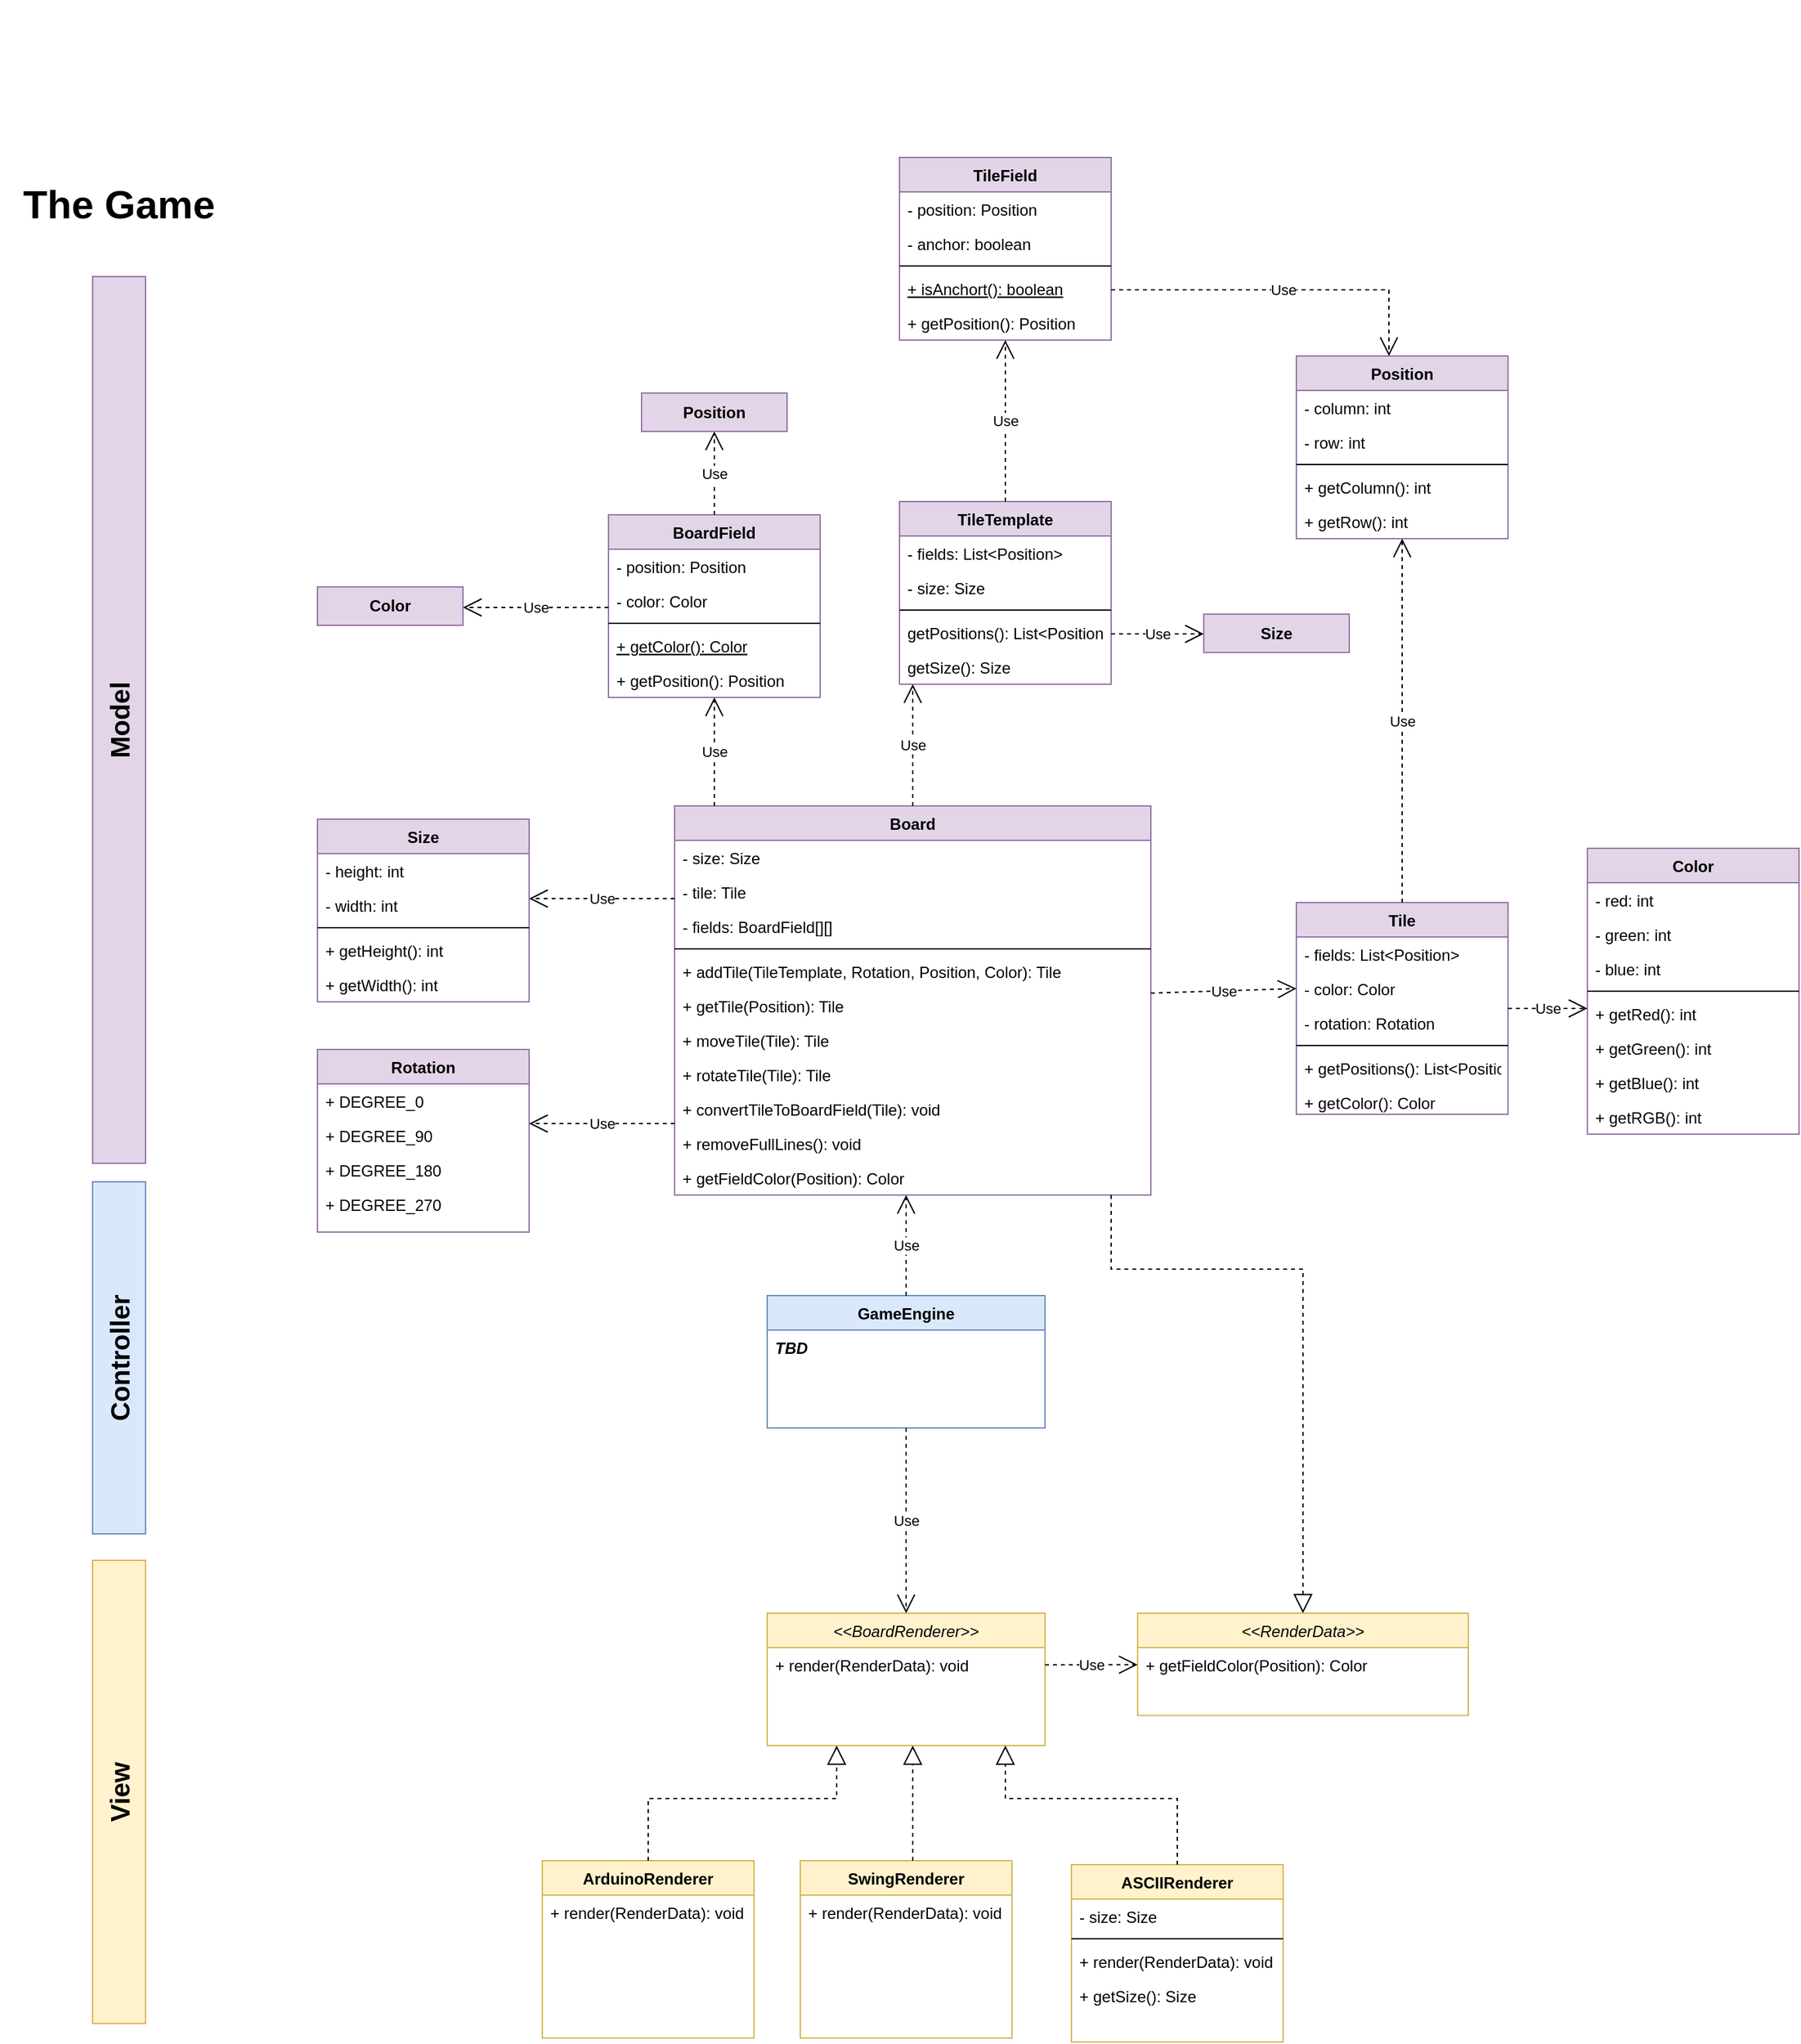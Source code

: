 <mxfile version="18.0.3" type="github">
  <diagram id="I19cCAetzlFQS34KMGv6" name="Page-1">
    <mxGraphModel dx="3570" dy="2057" grid="1" gridSize="10" guides="1" tooltips="1" connect="1" arrows="1" fold="1" page="1" pageScale="1" pageWidth="827" pageHeight="1169" math="0" shadow="0">
      <root>
        <mxCell id="0" />
        <mxCell id="1" parent="0" />
        <mxCell id="2TAsUPGaxT-rRpuEJa2o-104" value="TileTemplate" style="swimlane;fontStyle=1;align=center;verticalAlign=top;childLayout=stackLayout;horizontal=1;startSize=26;horizontalStack=0;resizeParent=1;resizeLast=0;collapsible=1;marginBottom=0;rounded=0;shadow=0;strokeWidth=1;fillColor=#e1d5e7;strokeColor=#9673a6;" vertex="1" parent="1">
          <mxGeometry x="700" y="400" width="160" height="138" as="geometry">
            <mxRectangle x="130" y="380" width="160" height="26" as="alternateBounds" />
          </mxGeometry>
        </mxCell>
        <mxCell id="2TAsUPGaxT-rRpuEJa2o-105" value="- fields: List&lt;Position&gt;" style="text;align=left;verticalAlign=top;spacingLeft=4;spacingRight=4;overflow=hidden;rotatable=0;points=[[0,0.5],[1,0.5]];portConstraint=eastwest;" vertex="1" parent="2TAsUPGaxT-rRpuEJa2o-104">
          <mxGeometry y="26" width="160" height="26" as="geometry" />
        </mxCell>
        <mxCell id="2TAsUPGaxT-rRpuEJa2o-106" value="- size: Size" style="text;align=left;verticalAlign=top;spacingLeft=4;spacingRight=4;overflow=hidden;rotatable=0;points=[[0,0.5],[1,0.5]];portConstraint=eastwest;" vertex="1" parent="2TAsUPGaxT-rRpuEJa2o-104">
          <mxGeometry y="52" width="160" height="26" as="geometry" />
        </mxCell>
        <mxCell id="2TAsUPGaxT-rRpuEJa2o-107" value="" style="line;html=1;strokeWidth=1;align=left;verticalAlign=middle;spacingTop=-1;spacingLeft=3;spacingRight=3;rotatable=0;labelPosition=right;points=[];portConstraint=eastwest;" vertex="1" parent="2TAsUPGaxT-rRpuEJa2o-104">
          <mxGeometry y="78" width="160" height="8" as="geometry" />
        </mxCell>
        <mxCell id="2TAsUPGaxT-rRpuEJa2o-108" value="getPositions(): List&lt;Position&gt;" style="text;align=left;verticalAlign=top;spacingLeft=4;spacingRight=4;overflow=hidden;rotatable=0;points=[[0,0.5],[1,0.5]];portConstraint=eastwest;fontStyle=0" vertex="1" parent="2TAsUPGaxT-rRpuEJa2o-104">
          <mxGeometry y="86" width="160" height="26" as="geometry" />
        </mxCell>
        <mxCell id="2TAsUPGaxT-rRpuEJa2o-109" value="getSize(): Size" style="text;align=left;verticalAlign=top;spacingLeft=4;spacingRight=4;overflow=hidden;rotatable=0;points=[[0,0.5],[1,0.5]];portConstraint=eastwest;fontStyle=0" vertex="1" parent="2TAsUPGaxT-rRpuEJa2o-104">
          <mxGeometry y="112" width="160" height="26" as="geometry" />
        </mxCell>
        <mxCell id="2TAsUPGaxT-rRpuEJa2o-110" value="Size" style="swimlane;fontStyle=1;align=center;verticalAlign=top;childLayout=stackLayout;horizontal=1;startSize=26;horizontalStack=0;resizeParent=1;resizeLast=0;collapsible=1;marginBottom=0;rounded=0;shadow=0;strokeWidth=1;fillColor=#e1d5e7;strokeColor=#9673a6;" vertex="1" parent="1">
          <mxGeometry x="260" y="640" width="160" height="138" as="geometry">
            <mxRectangle x="340" y="380" width="170" height="26" as="alternateBounds" />
          </mxGeometry>
        </mxCell>
        <mxCell id="2TAsUPGaxT-rRpuEJa2o-111" value="- height: int&#xa;" style="text;align=left;verticalAlign=top;spacingLeft=4;spacingRight=4;overflow=hidden;rotatable=0;points=[[0,0.5],[1,0.5]];portConstraint=eastwest;" vertex="1" parent="2TAsUPGaxT-rRpuEJa2o-110">
          <mxGeometry y="26" width="160" height="26" as="geometry" />
        </mxCell>
        <mxCell id="2TAsUPGaxT-rRpuEJa2o-112" value="- width: int" style="text;strokeColor=none;fillColor=none;align=left;verticalAlign=top;spacingLeft=4;spacingRight=4;overflow=hidden;rotatable=0;points=[[0,0.5],[1,0.5]];portConstraint=eastwest;" vertex="1" parent="2TAsUPGaxT-rRpuEJa2o-110">
          <mxGeometry y="52" width="160" height="26" as="geometry" />
        </mxCell>
        <mxCell id="2TAsUPGaxT-rRpuEJa2o-113" value="" style="line;html=1;strokeWidth=1;align=left;verticalAlign=middle;spacingTop=-1;spacingLeft=3;spacingRight=3;rotatable=0;labelPosition=right;points=[];portConstraint=eastwest;" vertex="1" parent="2TAsUPGaxT-rRpuEJa2o-110">
          <mxGeometry y="78" width="160" height="8" as="geometry" />
        </mxCell>
        <mxCell id="2TAsUPGaxT-rRpuEJa2o-114" value="+ getHeight(): int" style="text;strokeColor=none;fillColor=none;align=left;verticalAlign=top;spacingLeft=4;spacingRight=4;overflow=hidden;rotatable=0;points=[[0,0.5],[1,0.5]];portConstraint=eastwest;" vertex="1" parent="2TAsUPGaxT-rRpuEJa2o-110">
          <mxGeometry y="86" width="160" height="26" as="geometry" />
        </mxCell>
        <mxCell id="2TAsUPGaxT-rRpuEJa2o-115" value="+ getWidth(): int" style="text;strokeColor=none;fillColor=none;align=left;verticalAlign=top;spacingLeft=4;spacingRight=4;overflow=hidden;rotatable=0;points=[[0,0.5],[1,0.5]];portConstraint=eastwest;" vertex="1" parent="2TAsUPGaxT-rRpuEJa2o-110">
          <mxGeometry y="112" width="160" height="26" as="geometry" />
        </mxCell>
        <mxCell id="2TAsUPGaxT-rRpuEJa2o-116" value="Board" style="swimlane;fontStyle=1;align=center;verticalAlign=top;childLayout=stackLayout;horizontal=1;startSize=26;horizontalStack=0;resizeParent=1;resizeLast=0;collapsible=1;marginBottom=0;rounded=0;shadow=0;strokeWidth=1;fillColor=#e1d5e7;strokeColor=#9673a6;" vertex="1" parent="1">
          <mxGeometry x="530" y="630" width="360" height="294" as="geometry">
            <mxRectangle x="550" y="140" width="160" height="26" as="alternateBounds" />
          </mxGeometry>
        </mxCell>
        <mxCell id="2TAsUPGaxT-rRpuEJa2o-117" value="- size: Size" style="text;align=left;verticalAlign=top;spacingLeft=4;spacingRight=4;overflow=hidden;rotatable=0;points=[[0,0.5],[1,0.5]];portConstraint=eastwest;" vertex="1" parent="2TAsUPGaxT-rRpuEJa2o-116">
          <mxGeometry y="26" width="360" height="26" as="geometry" />
        </mxCell>
        <mxCell id="2TAsUPGaxT-rRpuEJa2o-118" value="- tile: Tile" style="text;align=left;verticalAlign=top;spacingLeft=4;spacingRight=4;overflow=hidden;rotatable=0;points=[[0,0.5],[1,0.5]];portConstraint=eastwest;rounded=0;shadow=0;html=0;" vertex="1" parent="2TAsUPGaxT-rRpuEJa2o-116">
          <mxGeometry y="52" width="360" height="26" as="geometry" />
        </mxCell>
        <mxCell id="2TAsUPGaxT-rRpuEJa2o-119" value="- fields: BoardField[][]" style="text;align=left;verticalAlign=top;spacingLeft=4;spacingRight=4;overflow=hidden;rotatable=0;points=[[0,0.5],[1,0.5]];portConstraint=eastwest;rounded=0;shadow=0;html=0;" vertex="1" parent="2TAsUPGaxT-rRpuEJa2o-116">
          <mxGeometry y="78" width="360" height="26" as="geometry" />
        </mxCell>
        <mxCell id="2TAsUPGaxT-rRpuEJa2o-120" value="" style="line;html=1;strokeWidth=1;align=left;verticalAlign=middle;spacingTop=-1;spacingLeft=3;spacingRight=3;rotatable=0;labelPosition=right;points=[];portConstraint=eastwest;" vertex="1" parent="2TAsUPGaxT-rRpuEJa2o-116">
          <mxGeometry y="104" width="360" height="8" as="geometry" />
        </mxCell>
        <mxCell id="2TAsUPGaxT-rRpuEJa2o-121" value="+ addTile(TileTemplate, Rotation, Position, Color): Tile" style="text;align=left;verticalAlign=top;spacingLeft=4;spacingRight=4;overflow=hidden;rotatable=0;points=[[0,0.5],[1,0.5]];portConstraint=eastwest;" vertex="1" parent="2TAsUPGaxT-rRpuEJa2o-116">
          <mxGeometry y="112" width="360" height="26" as="geometry" />
        </mxCell>
        <mxCell id="2TAsUPGaxT-rRpuEJa2o-122" value="+ getTile(Position): Tile" style="text;align=left;verticalAlign=top;spacingLeft=4;spacingRight=4;overflow=hidden;rotatable=0;points=[[0,0.5],[1,0.5]];portConstraint=eastwest;" vertex="1" parent="2TAsUPGaxT-rRpuEJa2o-116">
          <mxGeometry y="138" width="360" height="26" as="geometry" />
        </mxCell>
        <mxCell id="2TAsUPGaxT-rRpuEJa2o-123" value="+ moveTile(Tile): Tile" style="text;strokeColor=none;fillColor=none;align=left;verticalAlign=top;spacingLeft=4;spacingRight=4;overflow=hidden;rotatable=0;points=[[0,0.5],[1,0.5]];portConstraint=eastwest;" vertex="1" parent="2TAsUPGaxT-rRpuEJa2o-116">
          <mxGeometry y="164" width="360" height="26" as="geometry" />
        </mxCell>
        <mxCell id="2TAsUPGaxT-rRpuEJa2o-124" value="+ rotateTile(Tile): Tile" style="text;strokeColor=none;fillColor=none;align=left;verticalAlign=top;spacingLeft=4;spacingRight=4;overflow=hidden;rotatable=0;points=[[0,0.5],[1,0.5]];portConstraint=eastwest;" vertex="1" parent="2TAsUPGaxT-rRpuEJa2o-116">
          <mxGeometry y="190" width="360" height="26" as="geometry" />
        </mxCell>
        <mxCell id="2TAsUPGaxT-rRpuEJa2o-125" value="+ convertTileToBoardField(Tile): void" style="text;strokeColor=none;fillColor=none;align=left;verticalAlign=top;spacingLeft=4;spacingRight=4;overflow=hidden;rotatable=0;points=[[0,0.5],[1,0.5]];portConstraint=eastwest;" vertex="1" parent="2TAsUPGaxT-rRpuEJa2o-116">
          <mxGeometry y="216" width="360" height="26" as="geometry" />
        </mxCell>
        <mxCell id="2TAsUPGaxT-rRpuEJa2o-126" value="+ removeFullLines(): void" style="text;strokeColor=none;fillColor=none;align=left;verticalAlign=top;spacingLeft=4;spacingRight=4;overflow=hidden;rotatable=0;points=[[0,0.5],[1,0.5]];portConstraint=eastwest;" vertex="1" parent="2TAsUPGaxT-rRpuEJa2o-116">
          <mxGeometry y="242" width="360" height="26" as="geometry" />
        </mxCell>
        <mxCell id="2TAsUPGaxT-rRpuEJa2o-127" value="+ getFieldColor(Position): Color" style="text;strokeColor=none;fillColor=none;align=left;verticalAlign=top;spacingLeft=4;spacingRight=4;overflow=hidden;rotatable=0;points=[[0,0.5],[1,0.5]];portConstraint=eastwest;" vertex="1" parent="2TAsUPGaxT-rRpuEJa2o-116">
          <mxGeometry y="268" width="360" height="26" as="geometry" />
        </mxCell>
        <mxCell id="2TAsUPGaxT-rRpuEJa2o-128" value="Position" style="swimlane;fontStyle=1;align=center;verticalAlign=top;childLayout=stackLayout;horizontal=1;startSize=26;horizontalStack=0;resizeParent=1;resizeParentMax=0;resizeLast=0;collapsible=1;marginBottom=0;fillColor=#e1d5e7;strokeColor=#9673a6;" vertex="1" parent="1">
          <mxGeometry x="1000" y="290" width="160" height="138" as="geometry" />
        </mxCell>
        <mxCell id="2TAsUPGaxT-rRpuEJa2o-129" value="- column: int" style="text;strokeColor=none;fillColor=none;align=left;verticalAlign=top;spacingLeft=4;spacingRight=4;overflow=hidden;rotatable=0;points=[[0,0.5],[1,0.5]];portConstraint=eastwest;" vertex="1" parent="2TAsUPGaxT-rRpuEJa2o-128">
          <mxGeometry y="26" width="160" height="26" as="geometry" />
        </mxCell>
        <mxCell id="2TAsUPGaxT-rRpuEJa2o-130" value="- row: int" style="text;strokeColor=none;fillColor=none;align=left;verticalAlign=top;spacingLeft=4;spacingRight=4;overflow=hidden;rotatable=0;points=[[0,0.5],[1,0.5]];portConstraint=eastwest;" vertex="1" parent="2TAsUPGaxT-rRpuEJa2o-128">
          <mxGeometry y="52" width="160" height="26" as="geometry" />
        </mxCell>
        <mxCell id="2TAsUPGaxT-rRpuEJa2o-131" value="" style="line;strokeWidth=1;fillColor=none;align=left;verticalAlign=middle;spacingTop=-1;spacingLeft=3;spacingRight=3;rotatable=0;labelPosition=right;points=[];portConstraint=eastwest;" vertex="1" parent="2TAsUPGaxT-rRpuEJa2o-128">
          <mxGeometry y="78" width="160" height="8" as="geometry" />
        </mxCell>
        <mxCell id="2TAsUPGaxT-rRpuEJa2o-132" value="+ getColumn(): int" style="text;strokeColor=none;fillColor=none;align=left;verticalAlign=top;spacingLeft=4;spacingRight=4;overflow=hidden;rotatable=0;points=[[0,0.5],[1,0.5]];portConstraint=eastwest;" vertex="1" parent="2TAsUPGaxT-rRpuEJa2o-128">
          <mxGeometry y="86" width="160" height="26" as="geometry" />
        </mxCell>
        <mxCell id="2TAsUPGaxT-rRpuEJa2o-133" value="+ getRow(): int" style="text;strokeColor=none;fillColor=none;align=left;verticalAlign=top;spacingLeft=4;spacingRight=4;overflow=hidden;rotatable=0;points=[[0,0.5],[1,0.5]];portConstraint=eastwest;" vertex="1" parent="2TAsUPGaxT-rRpuEJa2o-128">
          <mxGeometry y="112" width="160" height="26" as="geometry" />
        </mxCell>
        <mxCell id="2TAsUPGaxT-rRpuEJa2o-134" value="" style="shape=image;html=1;verticalAlign=top;verticalLabelPosition=bottom;labelBackgroundColor=#ffffff;imageAspect=0;aspect=fixed;image=https://cdn1.iconfinder.com/data/icons/CrystalClear/128x128/apps/ksirtet.png" vertex="1" parent="1">
          <mxGeometry x="46" y="21" width="128" height="128" as="geometry" />
        </mxCell>
        <mxCell id="2TAsUPGaxT-rRpuEJa2o-135" value="TileField" style="swimlane;fontStyle=1;align=center;verticalAlign=top;childLayout=stackLayout;horizontal=1;startSize=26;horizontalStack=0;resizeParent=1;resizeLast=0;collapsible=1;marginBottom=0;rounded=0;shadow=0;strokeWidth=1;fillColor=#e1d5e7;strokeColor=#9673a6;" vertex="1" parent="1">
          <mxGeometry x="700" y="140" width="160" height="138" as="geometry">
            <mxRectangle x="130" y="380" width="160" height="26" as="alternateBounds" />
          </mxGeometry>
        </mxCell>
        <mxCell id="2TAsUPGaxT-rRpuEJa2o-136" value="- position: Position" style="text;align=left;verticalAlign=top;spacingLeft=4;spacingRight=4;overflow=hidden;rotatable=0;points=[[0,0.5],[1,0.5]];portConstraint=eastwest;" vertex="1" parent="2TAsUPGaxT-rRpuEJa2o-135">
          <mxGeometry y="26" width="160" height="26" as="geometry" />
        </mxCell>
        <mxCell id="2TAsUPGaxT-rRpuEJa2o-137" value="- anchor: boolean" style="text;strokeColor=none;fillColor=none;align=left;verticalAlign=top;spacingLeft=4;spacingRight=4;overflow=hidden;rotatable=0;points=[[0,0.5],[1,0.5]];portConstraint=eastwest;" vertex="1" parent="2TAsUPGaxT-rRpuEJa2o-135">
          <mxGeometry y="52" width="160" height="26" as="geometry" />
        </mxCell>
        <mxCell id="2TAsUPGaxT-rRpuEJa2o-138" value="" style="line;html=1;strokeWidth=1;align=left;verticalAlign=middle;spacingTop=-1;spacingLeft=3;spacingRight=3;rotatable=0;labelPosition=right;points=[];portConstraint=eastwest;" vertex="1" parent="2TAsUPGaxT-rRpuEJa2o-135">
          <mxGeometry y="78" width="160" height="8" as="geometry" />
        </mxCell>
        <mxCell id="2TAsUPGaxT-rRpuEJa2o-139" value="+ isAnchort(): boolean" style="text;align=left;verticalAlign=top;spacingLeft=4;spacingRight=4;overflow=hidden;rotatable=0;points=[[0,0.5],[1,0.5]];portConstraint=eastwest;fontStyle=4" vertex="1" parent="2TAsUPGaxT-rRpuEJa2o-135">
          <mxGeometry y="86" width="160" height="26" as="geometry" />
        </mxCell>
        <mxCell id="2TAsUPGaxT-rRpuEJa2o-140" value="+ getPosition(): Position" style="text;align=left;verticalAlign=top;spacingLeft=4;spacingRight=4;overflow=hidden;rotatable=0;points=[[0,0.5],[1,0.5]];portConstraint=eastwest;" vertex="1" parent="2TAsUPGaxT-rRpuEJa2o-135">
          <mxGeometry y="112" width="160" height="26" as="geometry" />
        </mxCell>
        <mxCell id="2TAsUPGaxT-rRpuEJa2o-141" value="Color" style="swimlane;fontStyle=1;align=center;verticalAlign=top;childLayout=stackLayout;horizontal=1;startSize=26;horizontalStack=0;resizeParent=1;resizeLast=0;collapsible=1;marginBottom=0;rounded=0;shadow=0;strokeWidth=1;fillColor=#e1d5e7;strokeColor=#9673a6;" vertex="1" parent="1">
          <mxGeometry x="1220" y="662" width="160" height="216" as="geometry">
            <mxRectangle x="340" y="380" width="170" height="26" as="alternateBounds" />
          </mxGeometry>
        </mxCell>
        <mxCell id="2TAsUPGaxT-rRpuEJa2o-142" value="- red: int&#xa;" style="text;align=left;verticalAlign=top;spacingLeft=4;spacingRight=4;overflow=hidden;rotatable=0;points=[[0,0.5],[1,0.5]];portConstraint=eastwest;" vertex="1" parent="2TAsUPGaxT-rRpuEJa2o-141">
          <mxGeometry y="26" width="160" height="26" as="geometry" />
        </mxCell>
        <mxCell id="2TAsUPGaxT-rRpuEJa2o-143" value="- green: int" style="text;strokeColor=none;fillColor=none;align=left;verticalAlign=top;spacingLeft=4;spacingRight=4;overflow=hidden;rotatable=0;points=[[0,0.5],[1,0.5]];portConstraint=eastwest;" vertex="1" parent="2TAsUPGaxT-rRpuEJa2o-141">
          <mxGeometry y="52" width="160" height="26" as="geometry" />
        </mxCell>
        <mxCell id="2TAsUPGaxT-rRpuEJa2o-144" value="- blue: int" style="text;strokeColor=none;fillColor=none;align=left;verticalAlign=top;spacingLeft=4;spacingRight=4;overflow=hidden;rotatable=0;points=[[0,0.5],[1,0.5]];portConstraint=eastwest;" vertex="1" parent="2TAsUPGaxT-rRpuEJa2o-141">
          <mxGeometry y="78" width="160" height="26" as="geometry" />
        </mxCell>
        <mxCell id="2TAsUPGaxT-rRpuEJa2o-145" value="" style="line;html=1;strokeWidth=1;align=left;verticalAlign=middle;spacingTop=-1;spacingLeft=3;spacingRight=3;rotatable=0;labelPosition=right;points=[];portConstraint=eastwest;" vertex="1" parent="2TAsUPGaxT-rRpuEJa2o-141">
          <mxGeometry y="104" width="160" height="8" as="geometry" />
        </mxCell>
        <mxCell id="2TAsUPGaxT-rRpuEJa2o-146" value="+ getRed(): int" style="text;strokeColor=none;fillColor=none;align=left;verticalAlign=top;spacingLeft=4;spacingRight=4;overflow=hidden;rotatable=0;points=[[0,0.5],[1,0.5]];portConstraint=eastwest;" vertex="1" parent="2TAsUPGaxT-rRpuEJa2o-141">
          <mxGeometry y="112" width="160" height="26" as="geometry" />
        </mxCell>
        <mxCell id="2TAsUPGaxT-rRpuEJa2o-147" value="+ getGreen(): int" style="text;strokeColor=none;fillColor=none;align=left;verticalAlign=top;spacingLeft=4;spacingRight=4;overflow=hidden;rotatable=0;points=[[0,0.5],[1,0.5]];portConstraint=eastwest;" vertex="1" parent="2TAsUPGaxT-rRpuEJa2o-141">
          <mxGeometry y="138" width="160" height="26" as="geometry" />
        </mxCell>
        <mxCell id="2TAsUPGaxT-rRpuEJa2o-148" value="+ getBlue(): int" style="text;strokeColor=none;fillColor=none;align=left;verticalAlign=top;spacingLeft=4;spacingRight=4;overflow=hidden;rotatable=0;points=[[0,0.5],[1,0.5]];portConstraint=eastwest;" vertex="1" parent="2TAsUPGaxT-rRpuEJa2o-141">
          <mxGeometry y="164" width="160" height="26" as="geometry" />
        </mxCell>
        <mxCell id="2TAsUPGaxT-rRpuEJa2o-149" value="+ getRGB(): int" style="text;strokeColor=none;fillColor=none;align=left;verticalAlign=top;spacingLeft=4;spacingRight=4;overflow=hidden;rotatable=0;points=[[0,0.5],[1,0.5]];portConstraint=eastwest;" vertex="1" parent="2TAsUPGaxT-rRpuEJa2o-141">
          <mxGeometry y="190" width="160" height="26" as="geometry" />
        </mxCell>
        <mxCell id="2TAsUPGaxT-rRpuEJa2o-150" value="Tile" style="swimlane;fontStyle=1;align=center;verticalAlign=top;childLayout=stackLayout;horizontal=1;startSize=26;horizontalStack=0;resizeParent=1;resizeLast=0;collapsible=1;marginBottom=0;rounded=0;shadow=0;strokeWidth=1;fillColor=#e1d5e7;strokeColor=#9673a6;" vertex="1" parent="1">
          <mxGeometry x="1000" y="703" width="160" height="160" as="geometry">
            <mxRectangle x="130" y="380" width="160" height="26" as="alternateBounds" />
          </mxGeometry>
        </mxCell>
        <mxCell id="2TAsUPGaxT-rRpuEJa2o-151" value="- fields: List&lt;Position&gt;" style="text;align=left;verticalAlign=top;spacingLeft=4;spacingRight=4;overflow=hidden;rotatable=0;points=[[0,0.5],[1,0.5]];portConstraint=eastwest;" vertex="1" parent="2TAsUPGaxT-rRpuEJa2o-150">
          <mxGeometry y="26" width="160" height="26" as="geometry" />
        </mxCell>
        <mxCell id="2TAsUPGaxT-rRpuEJa2o-152" value="- color: Color" style="text;strokeColor=none;fillColor=none;align=left;verticalAlign=top;spacingLeft=4;spacingRight=4;overflow=hidden;rotatable=0;points=[[0,0.5],[1,0.5]];portConstraint=eastwest;" vertex="1" parent="2TAsUPGaxT-rRpuEJa2o-150">
          <mxGeometry y="52" width="160" height="26" as="geometry" />
        </mxCell>
        <mxCell id="2TAsUPGaxT-rRpuEJa2o-153" value="- rotation: Rotation" style="text;strokeColor=none;fillColor=none;align=left;verticalAlign=top;spacingLeft=4;spacingRight=4;overflow=hidden;rotatable=0;points=[[0,0.5],[1,0.5]];portConstraint=eastwest;" vertex="1" parent="2TAsUPGaxT-rRpuEJa2o-150">
          <mxGeometry y="78" width="160" height="26" as="geometry" />
        </mxCell>
        <mxCell id="2TAsUPGaxT-rRpuEJa2o-154" value="" style="line;html=1;strokeWidth=1;align=left;verticalAlign=middle;spacingTop=-1;spacingLeft=3;spacingRight=3;rotatable=0;labelPosition=right;points=[];portConstraint=eastwest;" vertex="1" parent="2TAsUPGaxT-rRpuEJa2o-150">
          <mxGeometry y="104" width="160" height="8" as="geometry" />
        </mxCell>
        <mxCell id="2TAsUPGaxT-rRpuEJa2o-155" value="+ getPositions(): List&lt;Position&gt;" style="text;align=left;verticalAlign=top;spacingLeft=4;spacingRight=4;overflow=hidden;rotatable=0;points=[[0,0.5],[1,0.5]];portConstraint=eastwest;fontStyle=0" vertex="1" parent="2TAsUPGaxT-rRpuEJa2o-150">
          <mxGeometry y="112" width="160" height="26" as="geometry" />
        </mxCell>
        <mxCell id="2TAsUPGaxT-rRpuEJa2o-156" value="+ getColor(): Color&#xa;" style="text;align=left;verticalAlign=top;spacingLeft=4;spacingRight=4;overflow=hidden;rotatable=0;points=[[0,0.5],[1,0.5]];portConstraint=eastwest;" vertex="1" parent="2TAsUPGaxT-rRpuEJa2o-150">
          <mxGeometry y="138" width="160" height="22" as="geometry" />
        </mxCell>
        <mxCell id="2TAsUPGaxT-rRpuEJa2o-157" value="BoardField" style="swimlane;fontStyle=1;align=center;verticalAlign=top;childLayout=stackLayout;horizontal=1;startSize=26;horizontalStack=0;resizeParent=1;resizeLast=0;collapsible=1;marginBottom=0;rounded=0;shadow=0;strokeWidth=1;fillColor=#e1d5e7;strokeColor=#9673a6;" vertex="1" parent="1">
          <mxGeometry x="480" y="410" width="160" height="138" as="geometry">
            <mxRectangle x="130" y="380" width="160" height="26" as="alternateBounds" />
          </mxGeometry>
        </mxCell>
        <mxCell id="2TAsUPGaxT-rRpuEJa2o-158" value="- position: Position" style="text;align=left;verticalAlign=top;spacingLeft=4;spacingRight=4;overflow=hidden;rotatable=0;points=[[0,0.5],[1,0.5]];portConstraint=eastwest;" vertex="1" parent="2TAsUPGaxT-rRpuEJa2o-157">
          <mxGeometry y="26" width="160" height="26" as="geometry" />
        </mxCell>
        <mxCell id="2TAsUPGaxT-rRpuEJa2o-159" value="- color: Color" style="text;strokeColor=none;fillColor=none;align=left;verticalAlign=top;spacingLeft=4;spacingRight=4;overflow=hidden;rotatable=0;points=[[0,0.5],[1,0.5]];portConstraint=eastwest;" vertex="1" parent="2TAsUPGaxT-rRpuEJa2o-157">
          <mxGeometry y="52" width="160" height="26" as="geometry" />
        </mxCell>
        <mxCell id="2TAsUPGaxT-rRpuEJa2o-160" value="" style="line;html=1;strokeWidth=1;align=left;verticalAlign=middle;spacingTop=-1;spacingLeft=3;spacingRight=3;rotatable=0;labelPosition=right;points=[];portConstraint=eastwest;" vertex="1" parent="2TAsUPGaxT-rRpuEJa2o-157">
          <mxGeometry y="78" width="160" height="8" as="geometry" />
        </mxCell>
        <mxCell id="2TAsUPGaxT-rRpuEJa2o-161" value="+ getColor(): Color" style="text;align=left;verticalAlign=top;spacingLeft=4;spacingRight=4;overflow=hidden;rotatable=0;points=[[0,0.5],[1,0.5]];portConstraint=eastwest;fontStyle=4" vertex="1" parent="2TAsUPGaxT-rRpuEJa2o-157">
          <mxGeometry y="86" width="160" height="26" as="geometry" />
        </mxCell>
        <mxCell id="2TAsUPGaxT-rRpuEJa2o-162" value="+ getPosition(): Position" style="text;align=left;verticalAlign=top;spacingLeft=4;spacingRight=4;overflow=hidden;rotatable=0;points=[[0,0.5],[1,0.5]];portConstraint=eastwest;" vertex="1" parent="2TAsUPGaxT-rRpuEJa2o-157">
          <mxGeometry y="112" width="160" height="26" as="geometry" />
        </mxCell>
        <mxCell id="2TAsUPGaxT-rRpuEJa2o-163" value="Use" style="endArrow=open;endSize=12;dashed=1;html=1;rounded=0;edgeStyle=elbowEdgeStyle;elbow=vertical;" edge="1" parent="1" source="2TAsUPGaxT-rRpuEJa2o-116" target="2TAsUPGaxT-rRpuEJa2o-110">
          <mxGeometry width="160" relative="1" as="geometry">
            <mxPoint x="640" y="1010" as="sourcePoint" />
            <mxPoint x="800" y="1010" as="targetPoint" />
            <Array as="points">
              <mxPoint x="430" y="700" />
              <mxPoint x="1030" y="650" />
            </Array>
          </mxGeometry>
        </mxCell>
        <mxCell id="2TAsUPGaxT-rRpuEJa2o-164" value="Use" style="endArrow=open;endSize=12;dashed=1;html=1;rounded=0;entryX=0;entryY=0.5;entryDx=0;entryDy=0;" edge="1" parent="1" source="2TAsUPGaxT-rRpuEJa2o-116" target="2TAsUPGaxT-rRpuEJa2o-152">
          <mxGeometry width="160" relative="1" as="geometry">
            <mxPoint x="720" y="960" as="sourcePoint" />
            <mxPoint x="720" y="1150" as="targetPoint" />
          </mxGeometry>
        </mxCell>
        <mxCell id="2TAsUPGaxT-rRpuEJa2o-165" value="Use" style="endArrow=open;endSize=12;dashed=1;html=1;rounded=0;edgeStyle=elbowEdgeStyle;elbow=vertical;" edge="1" parent="1" source="2TAsUPGaxT-rRpuEJa2o-150" target="2TAsUPGaxT-rRpuEJa2o-141">
          <mxGeometry width="160" relative="1" as="geometry">
            <mxPoint x="730" y="970" as="sourcePoint" />
            <mxPoint x="730" y="1160" as="targetPoint" />
          </mxGeometry>
        </mxCell>
        <mxCell id="2TAsUPGaxT-rRpuEJa2o-166" value="Use" style="endArrow=open;endSize=12;dashed=1;html=1;rounded=0;edgeStyle=elbowEdgeStyle;elbow=vertical;" edge="1" parent="1" source="2TAsUPGaxT-rRpuEJa2o-150" target="2TAsUPGaxT-rRpuEJa2o-128">
          <mxGeometry width="160" relative="1" as="geometry">
            <mxPoint x="740" y="980" as="sourcePoint" />
            <mxPoint x="740" y="1170" as="targetPoint" />
          </mxGeometry>
        </mxCell>
        <mxCell id="2TAsUPGaxT-rRpuEJa2o-167" value="Use" style="endArrow=open;endSize=12;dashed=1;html=1;rounded=0;edgeStyle=elbowEdgeStyle;elbow=vertical;" edge="1" parent="1" source="2TAsUPGaxT-rRpuEJa2o-116" target="2TAsUPGaxT-rRpuEJa2o-157">
          <mxGeometry width="160" relative="1" as="geometry">
            <mxPoint x="1250" y="800" as="sourcePoint" />
            <mxPoint x="1360" y="800" as="targetPoint" />
            <Array as="points">
              <mxPoint x="560" y="600" />
              <mxPoint x="650" y="580" />
            </Array>
          </mxGeometry>
        </mxCell>
        <mxCell id="2TAsUPGaxT-rRpuEJa2o-168" value="Use" style="endArrow=open;endSize=12;dashed=1;html=1;rounded=0;edgeStyle=elbowEdgeStyle;elbow=vertical;jumpStyle=gap;jumpSize=15;" edge="1" parent="1" source="2TAsUPGaxT-rRpuEJa2o-116" target="2TAsUPGaxT-rRpuEJa2o-104">
          <mxGeometry width="160" relative="1" as="geometry">
            <mxPoint x="610" y="645" as="sourcePoint" />
            <mxPoint x="720" y="468" as="targetPoint" />
            <Array as="points">
              <mxPoint x="780" y="470" />
            </Array>
          </mxGeometry>
        </mxCell>
        <mxCell id="2TAsUPGaxT-rRpuEJa2o-169" value="Use" style="endArrow=open;endSize=12;dashed=1;html=1;rounded=0;edgeStyle=elbowEdgeStyle;elbow=vertical;" edge="1" parent="1" source="2TAsUPGaxT-rRpuEJa2o-104" target="2TAsUPGaxT-rRpuEJa2o-135">
          <mxGeometry width="160" relative="1" as="geometry">
            <mxPoint x="390" y="1160" as="sourcePoint" />
            <mxPoint x="110" y="1160" as="targetPoint" />
          </mxGeometry>
        </mxCell>
        <mxCell id="2TAsUPGaxT-rRpuEJa2o-170" value="Use" style="endArrow=open;endSize=12;dashed=1;html=1;rounded=0;edgeStyle=elbowEdgeStyle;elbow=vertical;" edge="1" parent="1" source="2TAsUPGaxT-rRpuEJa2o-135" target="2TAsUPGaxT-rRpuEJa2o-128">
          <mxGeometry width="160" relative="1" as="geometry">
            <mxPoint x="180" y="880" as="sourcePoint" />
            <mxPoint x="180" y="940" as="targetPoint" />
            <Array as="points">
              <mxPoint x="1070" y="240" />
              <mxPoint x="1050" y="200" />
              <mxPoint x="660" y="1140" />
            </Array>
          </mxGeometry>
        </mxCell>
        <mxCell id="2TAsUPGaxT-rRpuEJa2o-171" value="The Game" style="text;html=1;strokeColor=none;fillColor=none;align=center;verticalAlign=middle;whiteSpace=wrap;rounded=0;fontStyle=1;fontSize=30;" vertex="1" parent="1">
          <mxGeometry x="20" y="160" width="180" height="30" as="geometry" />
        </mxCell>
        <mxCell id="2TAsUPGaxT-rRpuEJa2o-172" value="Use" style="endArrow=open;endSize=12;dashed=1;html=1;rounded=0;edgeStyle=elbowEdgeStyle;elbow=vertical;" edge="1" parent="1" source="2TAsUPGaxT-rRpuEJa2o-157" target="2TAsUPGaxT-rRpuEJa2o-173">
          <mxGeometry width="160" relative="1" as="geometry">
            <mxPoint x="570" y="740" as="sourcePoint" />
            <mxPoint x="570" y="558" as="targetPoint" />
            <Array as="points">
              <mxPoint x="560" y="390" />
              <mxPoint x="570" y="390" />
              <mxPoint x="590" y="390" />
              <mxPoint x="660" y="690" />
            </Array>
          </mxGeometry>
        </mxCell>
        <mxCell id="2TAsUPGaxT-rRpuEJa2o-173" value="Position" style="rounded=0;whiteSpace=wrap;html=1;fontSize=12;fontStyle=1;fillColor=#e1d5e7;strokeColor=#9673a6;" vertex="1" parent="1">
          <mxGeometry x="505" y="318" width="110" height="29" as="geometry" />
        </mxCell>
        <mxCell id="2TAsUPGaxT-rRpuEJa2o-174" value="&lt;&lt;BoardRenderer&gt;&gt;" style="swimlane;fontStyle=2;align=center;verticalAlign=top;childLayout=stackLayout;horizontal=1;startSize=26;horizontalStack=0;resizeParent=1;resizeLast=0;collapsible=1;marginBottom=0;rounded=0;shadow=0;strokeWidth=1;fillColor=#fff2cc;strokeColor=#d6b656;" vertex="1" parent="1">
          <mxGeometry x="600" y="1240" width="210" height="100" as="geometry">
            <mxRectangle x="550" y="140" width="160" height="26" as="alternateBounds" />
          </mxGeometry>
        </mxCell>
        <mxCell id="2TAsUPGaxT-rRpuEJa2o-175" value="+ render(RenderData): void" style="text;align=left;verticalAlign=top;spacingLeft=4;spacingRight=4;overflow=hidden;rotatable=0;points=[[0,0.5],[1,0.5]];portConstraint=eastwest;" vertex="1" parent="2TAsUPGaxT-rRpuEJa2o-174">
          <mxGeometry y="26" width="210" height="26" as="geometry" />
        </mxCell>
        <mxCell id="2TAsUPGaxT-rRpuEJa2o-176" value="ASCIIRenderer" style="swimlane;fontStyle=1;align=center;verticalAlign=top;childLayout=stackLayout;horizontal=1;startSize=26;horizontalStack=0;resizeParent=1;resizeLast=0;collapsible=1;marginBottom=0;rounded=0;shadow=0;strokeWidth=1;fillColor=#fff2cc;strokeColor=#d6b656;" vertex="1" parent="1">
          <mxGeometry x="830" y="1430" width="160" height="134" as="geometry">
            <mxRectangle x="130" y="380" width="160" height="26" as="alternateBounds" />
          </mxGeometry>
        </mxCell>
        <mxCell id="2TAsUPGaxT-rRpuEJa2o-177" value="- size: Size" style="text;align=left;verticalAlign=top;spacingLeft=4;spacingRight=4;overflow=hidden;rotatable=0;points=[[0,0.5],[1,0.5]];portConstraint=eastwest;rounded=0;shadow=0;html=0;" vertex="1" parent="2TAsUPGaxT-rRpuEJa2o-176">
          <mxGeometry y="26" width="160" height="26" as="geometry" />
        </mxCell>
        <mxCell id="2TAsUPGaxT-rRpuEJa2o-178" value="" style="line;html=1;strokeWidth=1;align=left;verticalAlign=middle;spacingTop=-1;spacingLeft=3;spacingRight=3;rotatable=0;labelPosition=right;points=[];portConstraint=eastwest;" vertex="1" parent="2TAsUPGaxT-rRpuEJa2o-176">
          <mxGeometry y="52" width="160" height="8" as="geometry" />
        </mxCell>
        <mxCell id="2TAsUPGaxT-rRpuEJa2o-179" value="+ render(RenderData): void" style="text;align=left;verticalAlign=top;spacingLeft=4;spacingRight=4;overflow=hidden;rotatable=0;points=[[0,0.5],[1,0.5]];portConstraint=eastwest;" vertex="1" parent="2TAsUPGaxT-rRpuEJa2o-176">
          <mxGeometry y="60" width="160" height="26" as="geometry" />
        </mxCell>
        <mxCell id="2TAsUPGaxT-rRpuEJa2o-180" value="+ getSize(): Size" style="text;align=left;verticalAlign=top;spacingLeft=4;spacingRight=4;overflow=hidden;rotatable=0;points=[[0,0.5],[1,0.5]];portConstraint=eastwest;" vertex="1" parent="2TAsUPGaxT-rRpuEJa2o-176">
          <mxGeometry y="86" width="160" height="26" as="geometry" />
        </mxCell>
        <mxCell id="2TAsUPGaxT-rRpuEJa2o-181" value="" style="endArrow=block;dashed=1;endFill=0;endSize=12;html=1;rounded=0;fontSize=12;elbow=vertical;jumpStyle=gap;jumpSize=15;edgeStyle=elbowEdgeStyle;" edge="1" parent="1" source="2TAsUPGaxT-rRpuEJa2o-176" target="2TAsUPGaxT-rRpuEJa2o-174">
          <mxGeometry width="160" relative="1" as="geometry">
            <mxPoint x="910" y="1360" as="sourcePoint" />
            <mxPoint x="880" y="1560" as="targetPoint" />
            <Array as="points">
              <mxPoint x="780" y="1380" />
            </Array>
          </mxGeometry>
        </mxCell>
        <mxCell id="2TAsUPGaxT-rRpuEJa2o-182" value="SwingRenderer" style="swimlane;fontStyle=1;align=center;verticalAlign=top;childLayout=stackLayout;horizontal=1;startSize=26;horizontalStack=0;resizeParent=1;resizeLast=0;collapsible=1;marginBottom=0;rounded=0;shadow=0;strokeWidth=1;fillColor=#fff2cc;strokeColor=#d6b656;" vertex="1" parent="1">
          <mxGeometry x="625" y="1427" width="160" height="134" as="geometry">
            <mxRectangle x="130" y="380" width="160" height="26" as="alternateBounds" />
          </mxGeometry>
        </mxCell>
        <mxCell id="2TAsUPGaxT-rRpuEJa2o-183" value="+ render(RenderData): void" style="text;align=left;verticalAlign=top;spacingLeft=4;spacingRight=4;overflow=hidden;rotatable=0;points=[[0,0.5],[1,0.5]];portConstraint=eastwest;" vertex="1" parent="2TAsUPGaxT-rRpuEJa2o-182">
          <mxGeometry y="26" width="160" height="26" as="geometry" />
        </mxCell>
        <mxCell id="2TAsUPGaxT-rRpuEJa2o-184" value="" style="endArrow=block;dashed=1;endFill=0;endSize=12;html=1;rounded=0;fontSize=12;elbow=vertical;jumpStyle=gap;jumpSize=15;edgeStyle=elbowEdgeStyle;" edge="1" parent="1" source="2TAsUPGaxT-rRpuEJa2o-182" target="2TAsUPGaxT-rRpuEJa2o-174">
          <mxGeometry width="160" relative="1" as="geometry">
            <mxPoint x="940" y="1370" as="sourcePoint" />
            <mxPoint x="820" y="1370" as="targetPoint" />
            <Array as="points">
              <mxPoint x="710" y="1350" />
              <mxPoint x="710" y="1380" />
              <mxPoint x="740" y="1430" />
              <mxPoint x="890" y="1550" />
            </Array>
          </mxGeometry>
        </mxCell>
        <mxCell id="2TAsUPGaxT-rRpuEJa2o-185" value="ArduinoRenderer" style="swimlane;fontStyle=1;align=center;verticalAlign=top;childLayout=stackLayout;horizontal=1;startSize=26;horizontalStack=0;resizeParent=1;resizeLast=0;collapsible=1;marginBottom=0;rounded=0;shadow=0;strokeWidth=1;fillColor=#fff2cc;strokeColor=#d6b656;" vertex="1" parent="1">
          <mxGeometry x="430" y="1427" width="160" height="134" as="geometry">
            <mxRectangle x="130" y="380" width="160" height="26" as="alternateBounds" />
          </mxGeometry>
        </mxCell>
        <mxCell id="2TAsUPGaxT-rRpuEJa2o-186" value="+ render(RenderData): void" style="text;align=left;verticalAlign=top;spacingLeft=4;spacingRight=4;overflow=hidden;rotatable=0;points=[[0,0.5],[1,0.5]];portConstraint=eastwest;" vertex="1" parent="2TAsUPGaxT-rRpuEJa2o-185">
          <mxGeometry y="26" width="160" height="26" as="geometry" />
        </mxCell>
        <mxCell id="2TAsUPGaxT-rRpuEJa2o-187" value="" style="endArrow=block;dashed=1;endFill=0;endSize=12;html=1;rounded=0;fontSize=12;elbow=vertical;jumpStyle=gap;jumpSize=15;entryX=0.25;entryY=1;entryDx=0;entryDy=0;edgeStyle=elbowEdgeStyle;" edge="1" parent="1" source="2TAsUPGaxT-rRpuEJa2o-185" target="2TAsUPGaxT-rRpuEJa2o-174">
          <mxGeometry width="160" relative="1" as="geometry">
            <mxPoint x="940" y="1560" as="sourcePoint" />
            <mxPoint x="767.5" y="1420" as="targetPoint" />
            <Array as="points">
              <mxPoint x="630" y="1380" />
              <mxPoint x="520" y="1370" />
              <mxPoint x="880" y="1710" />
              <mxPoint x="900" y="1560" />
            </Array>
          </mxGeometry>
        </mxCell>
        <mxCell id="2TAsUPGaxT-rRpuEJa2o-188" value="GameEngine" style="swimlane;fontStyle=1;align=center;verticalAlign=top;childLayout=stackLayout;horizontal=1;startSize=26;horizontalStack=0;resizeParent=1;resizeLast=0;collapsible=1;marginBottom=0;rounded=0;shadow=0;strokeWidth=1;fillColor=#dae8fc;strokeColor=#6c8ebf;" vertex="1" parent="1">
          <mxGeometry x="600" y="1000" width="210" height="100" as="geometry">
            <mxRectangle x="550" y="140" width="160" height="26" as="alternateBounds" />
          </mxGeometry>
        </mxCell>
        <mxCell id="2TAsUPGaxT-rRpuEJa2o-189" value="TBD" style="text;align=left;verticalAlign=top;spacingLeft=4;spacingRight=4;overflow=hidden;rotatable=0;points=[[0,0.5],[1,0.5]];portConstraint=eastwest;fontStyle=3" vertex="1" parent="2TAsUPGaxT-rRpuEJa2o-188">
          <mxGeometry y="26" width="210" height="26" as="geometry" />
        </mxCell>
        <mxCell id="2TAsUPGaxT-rRpuEJa2o-190" value="Use" style="endArrow=open;endSize=12;dashed=1;html=1;rounded=0;edgeStyle=elbowEdgeStyle;elbow=vertical;" edge="1" parent="1" source="2TAsUPGaxT-rRpuEJa2o-188" target="2TAsUPGaxT-rRpuEJa2o-116">
          <mxGeometry width="160" relative="1" as="geometry">
            <mxPoint x="900" y="799.027" as="sourcePoint" />
            <mxPoint x="1090" y="798.0" as="targetPoint" />
            <Array as="points">
              <mxPoint x="705" y="980" />
            </Array>
          </mxGeometry>
        </mxCell>
        <mxCell id="2TAsUPGaxT-rRpuEJa2o-191" value="Use" style="endArrow=open;endSize=12;dashed=1;html=1;rounded=0;" edge="1" parent="1" source="2TAsUPGaxT-rRpuEJa2o-188" target="2TAsUPGaxT-rRpuEJa2o-174">
          <mxGeometry width="160" relative="1" as="geometry">
            <mxPoint x="900" y="799.027" as="sourcePoint" />
            <mxPoint x="1090" y="798.0" as="targetPoint" />
          </mxGeometry>
        </mxCell>
        <mxCell id="2TAsUPGaxT-rRpuEJa2o-192" value="Color" style="rounded=0;whiteSpace=wrap;html=1;fontSize=12;fontStyle=1;fillColor=#e1d5e7;strokeColor=#9673a6;" vertex="1" parent="1">
          <mxGeometry x="260" y="464.5" width="110" height="29" as="geometry" />
        </mxCell>
        <mxCell id="2TAsUPGaxT-rRpuEJa2o-193" value="Use" style="endArrow=open;endSize=12;dashed=1;html=1;rounded=0;edgeStyle=elbowEdgeStyle;elbow=vertical;" edge="1" parent="1" source="2TAsUPGaxT-rRpuEJa2o-157" target="2TAsUPGaxT-rRpuEJa2o-192">
          <mxGeometry width="160" relative="1" as="geometry">
            <mxPoint x="570" y="420" as="sourcePoint" />
            <mxPoint x="570" y="357" as="targetPoint" />
            <Array as="points">
              <mxPoint x="460" y="480" />
              <mxPoint x="570" y="400" />
              <mxPoint x="580" y="400" />
              <mxPoint x="600" y="400" />
              <mxPoint x="670" y="700" />
            </Array>
          </mxGeometry>
        </mxCell>
        <mxCell id="2TAsUPGaxT-rRpuEJa2o-194" value="Model" style="text;html=1;strokeColor=#9673a6;fillColor=#e1d5e7;align=center;verticalAlign=middle;whiteSpace=wrap;rounded=0;fontStyle=1;fontSize=20;horizontal=0;" vertex="1" parent="1">
          <mxGeometry x="90" y="230" width="40" height="670" as="geometry" />
        </mxCell>
        <mxCell id="2TAsUPGaxT-rRpuEJa2o-195" value="Controller" style="text;html=1;strokeColor=#6c8ebf;fillColor=#dae8fc;align=center;verticalAlign=middle;whiteSpace=wrap;rounded=0;fontStyle=1;fontSize=20;horizontal=0;" vertex="1" parent="1">
          <mxGeometry x="90" y="914" width="40" height="266" as="geometry" />
        </mxCell>
        <mxCell id="2TAsUPGaxT-rRpuEJa2o-196" value="View" style="text;html=1;strokeColor=#d6b656;fillColor=#fff2cc;align=center;verticalAlign=middle;whiteSpace=wrap;rounded=0;fontStyle=1;fontSize=20;horizontal=0;" vertex="1" parent="1">
          <mxGeometry x="90" y="1200" width="40" height="350" as="geometry" />
        </mxCell>
        <mxCell id="2TAsUPGaxT-rRpuEJa2o-197" value="Rotation" style="swimlane;fontStyle=1;align=center;verticalAlign=top;childLayout=stackLayout;horizontal=1;startSize=26;horizontalStack=0;resizeParent=1;resizeLast=0;collapsible=1;marginBottom=0;rounded=0;shadow=0;strokeWidth=1;fillColor=#e1d5e7;strokeColor=#9673a6;" vertex="1" parent="1">
          <mxGeometry x="260" y="814" width="160" height="138" as="geometry">
            <mxRectangle x="340" y="380" width="170" height="26" as="alternateBounds" />
          </mxGeometry>
        </mxCell>
        <mxCell id="2TAsUPGaxT-rRpuEJa2o-198" value="+ DEGREE_0" style="text;align=left;verticalAlign=top;spacingLeft=4;spacingRight=4;overflow=hidden;rotatable=0;points=[[0,0.5],[1,0.5]];portConstraint=eastwest;" vertex="1" parent="2TAsUPGaxT-rRpuEJa2o-197">
          <mxGeometry y="26" width="160" height="26" as="geometry" />
        </mxCell>
        <mxCell id="2TAsUPGaxT-rRpuEJa2o-199" value="+ DEGREE_90" style="text;strokeColor=none;fillColor=none;align=left;verticalAlign=top;spacingLeft=4;spacingRight=4;overflow=hidden;rotatable=0;points=[[0,0.5],[1,0.5]];portConstraint=eastwest;" vertex="1" parent="2TAsUPGaxT-rRpuEJa2o-197">
          <mxGeometry y="52" width="160" height="26" as="geometry" />
        </mxCell>
        <mxCell id="2TAsUPGaxT-rRpuEJa2o-200" value="+ DEGREE_180" style="text;strokeColor=none;fillColor=none;align=left;verticalAlign=top;spacingLeft=4;spacingRight=4;overflow=hidden;rotatable=0;points=[[0,0.5],[1,0.5]];portConstraint=eastwest;" vertex="1" parent="2TAsUPGaxT-rRpuEJa2o-197">
          <mxGeometry y="78" width="160" height="26" as="geometry" />
        </mxCell>
        <mxCell id="2TAsUPGaxT-rRpuEJa2o-201" value="+ DEGREE_270" style="text;strokeColor=none;fillColor=none;align=left;verticalAlign=top;spacingLeft=4;spacingRight=4;overflow=hidden;rotatable=0;points=[[0,0.5],[1,0.5]];portConstraint=eastwest;" vertex="1" parent="2TAsUPGaxT-rRpuEJa2o-197">
          <mxGeometry y="104" width="160" height="26" as="geometry" />
        </mxCell>
        <mxCell id="2TAsUPGaxT-rRpuEJa2o-202" value="Use" style="endArrow=open;endSize=12;dashed=1;html=1;rounded=0;edgeStyle=elbowEdgeStyle;elbow=vertical;" edge="1" parent="1" source="2TAsUPGaxT-rRpuEJa2o-116" target="2TAsUPGaxT-rRpuEJa2o-197">
          <mxGeometry width="160" relative="1" as="geometry">
            <mxPoint x="540" y="710" as="sourcePoint" />
            <mxPoint x="430" y="710" as="targetPoint" />
            <Array as="points">
              <mxPoint x="450" y="870" />
              <mxPoint x="440" y="710" />
              <mxPoint x="1040" y="660" />
            </Array>
          </mxGeometry>
        </mxCell>
        <mxCell id="2TAsUPGaxT-rRpuEJa2o-203" value="Size" style="rounded=0;whiteSpace=wrap;html=1;fontSize=12;fontStyle=1;fillColor=#e1d5e7;strokeColor=#9673a6;" vertex="1" parent="1">
          <mxGeometry x="930" y="485.07" width="110" height="29" as="geometry" />
        </mxCell>
        <mxCell id="2TAsUPGaxT-rRpuEJa2o-204" value="Use" style="endArrow=open;endSize=12;dashed=1;html=1;rounded=0;edgeStyle=elbowEdgeStyle;elbow=vertical;" edge="1" parent="1" source="2TAsUPGaxT-rRpuEJa2o-104" target="2TAsUPGaxT-rRpuEJa2o-203">
          <mxGeometry width="160" relative="1" as="geometry">
            <mxPoint x="490" y="490" as="sourcePoint" />
            <mxPoint x="380" y="490" as="targetPoint" />
            <Array as="points">
              <mxPoint x="910" y="500" />
              <mxPoint x="470" y="490" />
              <mxPoint x="580" y="410" />
              <mxPoint x="590" y="410" />
              <mxPoint x="610" y="410" />
              <mxPoint x="680" y="710" />
            </Array>
          </mxGeometry>
        </mxCell>
        <mxCell id="2TAsUPGaxT-rRpuEJa2o-205" value="&lt;&lt;RenderData&gt;&gt;" style="swimlane;fontStyle=2;align=center;verticalAlign=top;childLayout=stackLayout;horizontal=1;startSize=26;horizontalStack=0;resizeParent=1;resizeLast=0;collapsible=1;marginBottom=0;rounded=0;shadow=0;strokeWidth=1;fillColor=#fff2cc;strokeColor=#d6b656;" vertex="1" parent="1">
          <mxGeometry x="880" y="1240" width="250" height="77.28" as="geometry">
            <mxRectangle x="550" y="140" width="160" height="26" as="alternateBounds" />
          </mxGeometry>
        </mxCell>
        <mxCell id="2TAsUPGaxT-rRpuEJa2o-206" value="+ getFieldColor(Position): Color" style="text;strokeColor=none;fillColor=none;align=left;verticalAlign=top;spacingLeft=4;spacingRight=4;overflow=hidden;rotatable=0;points=[[0,0.5],[1,0.5]];portConstraint=eastwest;" vertex="1" parent="2TAsUPGaxT-rRpuEJa2o-205">
          <mxGeometry y="26" width="250" height="26" as="geometry" />
        </mxCell>
        <mxCell id="2TAsUPGaxT-rRpuEJa2o-207" value="" style="endArrow=block;dashed=1;endFill=0;endSize=12;html=1;rounded=0;fontSize=12;elbow=vertical;jumpStyle=gap;jumpSize=15;edgeStyle=elbowEdgeStyle;" edge="1" parent="1" source="2TAsUPGaxT-rRpuEJa2o-127" target="2TAsUPGaxT-rRpuEJa2o-205">
          <mxGeometry width="160" relative="1" as="geometry">
            <mxPoint x="920" y="1440" as="sourcePoint" />
            <mxPoint x="790" y="1350" as="targetPoint" />
            <Array as="points">
              <mxPoint x="860" y="980" />
              <mxPoint x="1000" y="1040" />
              <mxPoint x="920" y="950" />
              <mxPoint x="900" y="970" />
              <mxPoint x="1000" y="1080" />
              <mxPoint x="950" y="1080" />
            </Array>
          </mxGeometry>
        </mxCell>
        <mxCell id="2TAsUPGaxT-rRpuEJa2o-208" value="Use" style="endArrow=open;endSize=12;dashed=1;html=1;rounded=0;exitX=1;exitY=0.5;exitDx=0;exitDy=0;" edge="1" parent="1" source="2TAsUPGaxT-rRpuEJa2o-175" target="2TAsUPGaxT-rRpuEJa2o-205">
          <mxGeometry width="160" relative="1" as="geometry">
            <mxPoint x="715" y="1110" as="sourcePoint" />
            <mxPoint x="715" y="1250" as="targetPoint" />
          </mxGeometry>
        </mxCell>
      </root>
    </mxGraphModel>
  </diagram>
</mxfile>
